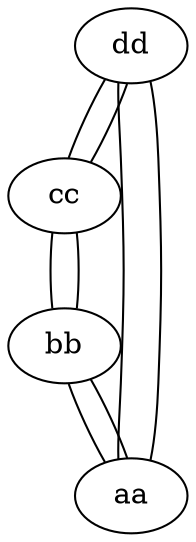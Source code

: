 graph G {
  "dd" -- "cc";
  "dd" -- "aa";
  "cc" -- "dd";
  "cc" -- "bb";
  "aa" -- "dd";
  "aa" -- "bb";
  "bb" -- "cc";
  "bb" -- "aa";
}
